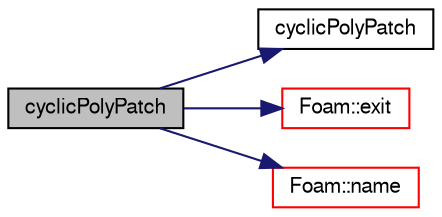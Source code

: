 digraph "cyclicPolyPatch"
{
  bgcolor="transparent";
  edge [fontname="FreeSans",fontsize="10",labelfontname="FreeSans",labelfontsize="10"];
  node [fontname="FreeSans",fontsize="10",shape=record];
  rankdir="LR";
  Node320 [label="cyclicPolyPatch",height=0.2,width=0.4,color="black", fillcolor="grey75", style="filled", fontcolor="black"];
  Node320 -> Node321 [color="midnightblue",fontsize="10",style="solid",fontname="FreeSans"];
  Node321 [label="cyclicPolyPatch",height=0.2,width=0.4,color="black",URL="$a27434.html#a58a7aedb10ea315520b6f36d5fa73823",tooltip="Construct from components. "];
  Node320 -> Node322 [color="midnightblue",fontsize="10",style="solid",fontname="FreeSans"];
  Node322 [label="Foam::exit",height=0.2,width=0.4,color="red",URL="$a21124.html#a06ca7250d8e89caf05243ec094843642"];
  Node320 -> Node369 [color="midnightblue",fontsize="10",style="solid",fontname="FreeSans"];
  Node369 [label="Foam::name",height=0.2,width=0.4,color="red",URL="$a21124.html#adcb0df2bd4953cb6bb390272d8263c3a",tooltip="Return a string representation of a complex. "];
}
